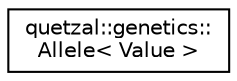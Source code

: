 digraph "Graphical Class Hierarchy"
{
 // LATEX_PDF_SIZE
  edge [fontname="Helvetica",fontsize="10",labelfontname="Helvetica",labelfontsize="10"];
  node [fontname="Helvetica",fontsize="10",shape=record];
  rankdir="LR";
  Node0 [label="quetzal::genetics::\lAllele\< Value \>",height=0.2,width=0.4,color="black", fillcolor="white", style="filled",URL="$classquetzal_1_1genetics_1_1_allele.html",tooltip=" "];
}
